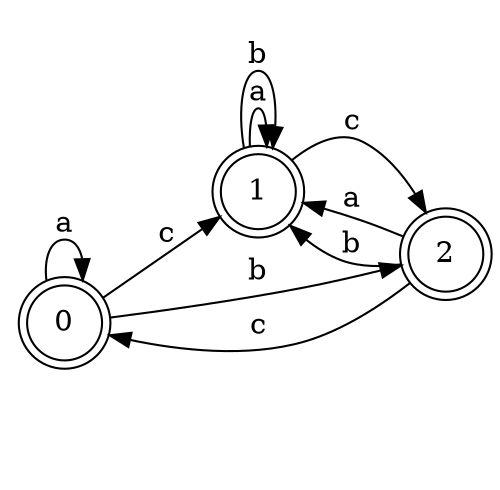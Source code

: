 digraph n3_10 {
__start0 [label="" shape="none"];

rankdir=LR;
size="8,5";

s0 [style="rounded,filled", color="black", fillcolor="white" shape="doublecircle", label="0"];
s1 [style="rounded,filled", color="black", fillcolor="white" shape="doublecircle", label="1"];
s2 [style="rounded,filled", color="black", fillcolor="white" shape="doublecircle", label="2"];
s0 -> s0 [label="a"];
s0 -> s2 [label="b"];
s0 -> s1 [label="c"];
s1 -> s1 [label="a"];
s1 -> s1 [label="b"];
s1 -> s2 [label="c"];
s2 -> s1 [label="a"];
s2 -> s1 [label="b"];
s2 -> s0 [label="c"];

}